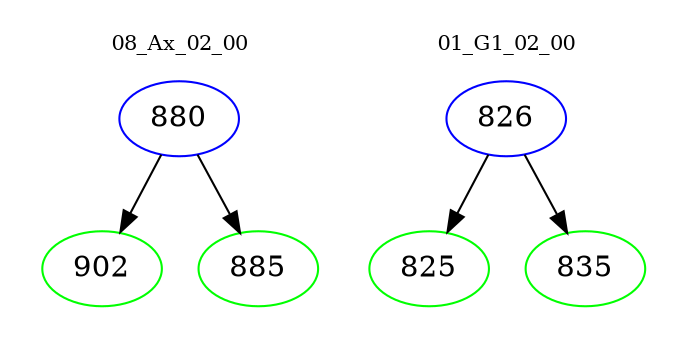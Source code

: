 digraph{
subgraph cluster_0 {
color = white
label = "08_Ax_02_00";
fontsize=10;
T0_880 [label="880", color="blue"]
T0_880 -> T0_902 [color="black"]
T0_902 [label="902", color="green"]
T0_880 -> T0_885 [color="black"]
T0_885 [label="885", color="green"]
}
subgraph cluster_1 {
color = white
label = "01_G1_02_00";
fontsize=10;
T1_826 [label="826", color="blue"]
T1_826 -> T1_825 [color="black"]
T1_825 [label="825", color="green"]
T1_826 -> T1_835 [color="black"]
T1_835 [label="835", color="green"]
}
}
